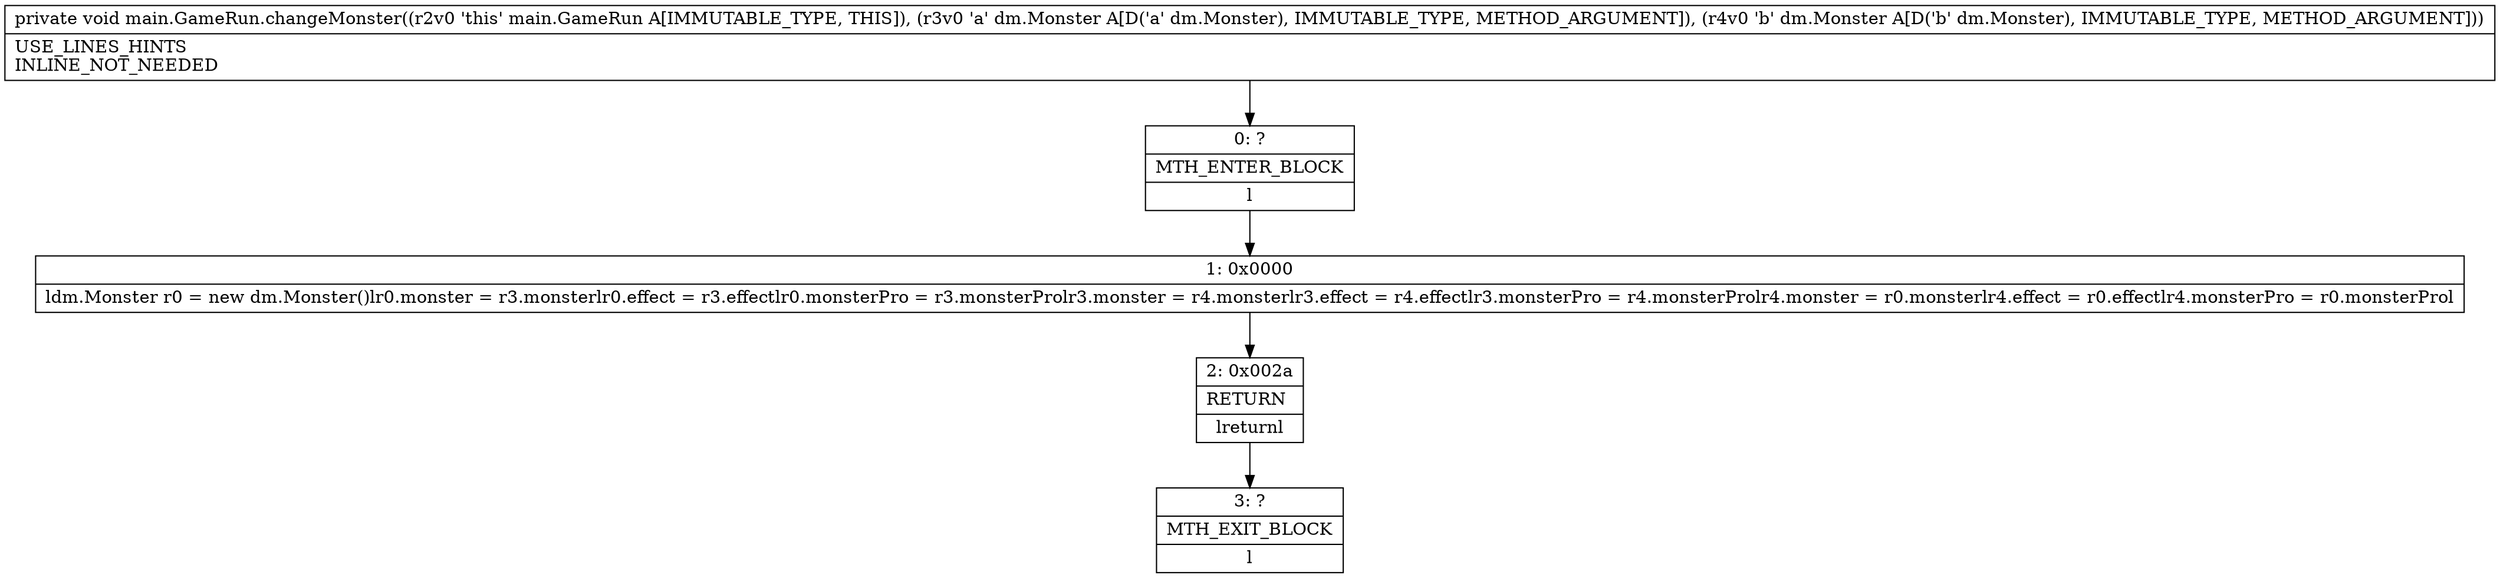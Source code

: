 digraph "CFG formain.GameRun.changeMonster(Ldm\/Monster;Ldm\/Monster;)V" {
Node_0 [shape=record,label="{0\:\ ?|MTH_ENTER_BLOCK\l|l}"];
Node_1 [shape=record,label="{1\:\ 0x0000|ldm.Monster r0 = new dm.Monster()lr0.monster = r3.monsterlr0.effect = r3.effectlr0.monsterPro = r3.monsterProlr3.monster = r4.monsterlr3.effect = r4.effectlr3.monsterPro = r4.monsterProlr4.monster = r0.monsterlr4.effect = r0.effectlr4.monsterPro = r0.monsterProl}"];
Node_2 [shape=record,label="{2\:\ 0x002a|RETURN\l|lreturnl}"];
Node_3 [shape=record,label="{3\:\ ?|MTH_EXIT_BLOCK\l|l}"];
MethodNode[shape=record,label="{private void main.GameRun.changeMonster((r2v0 'this' main.GameRun A[IMMUTABLE_TYPE, THIS]), (r3v0 'a' dm.Monster A[D('a' dm.Monster), IMMUTABLE_TYPE, METHOD_ARGUMENT]), (r4v0 'b' dm.Monster A[D('b' dm.Monster), IMMUTABLE_TYPE, METHOD_ARGUMENT]))  | USE_LINES_HINTS\lINLINE_NOT_NEEDED\l}"];
MethodNode -> Node_0;
Node_0 -> Node_1;
Node_1 -> Node_2;
Node_2 -> Node_3;
}

